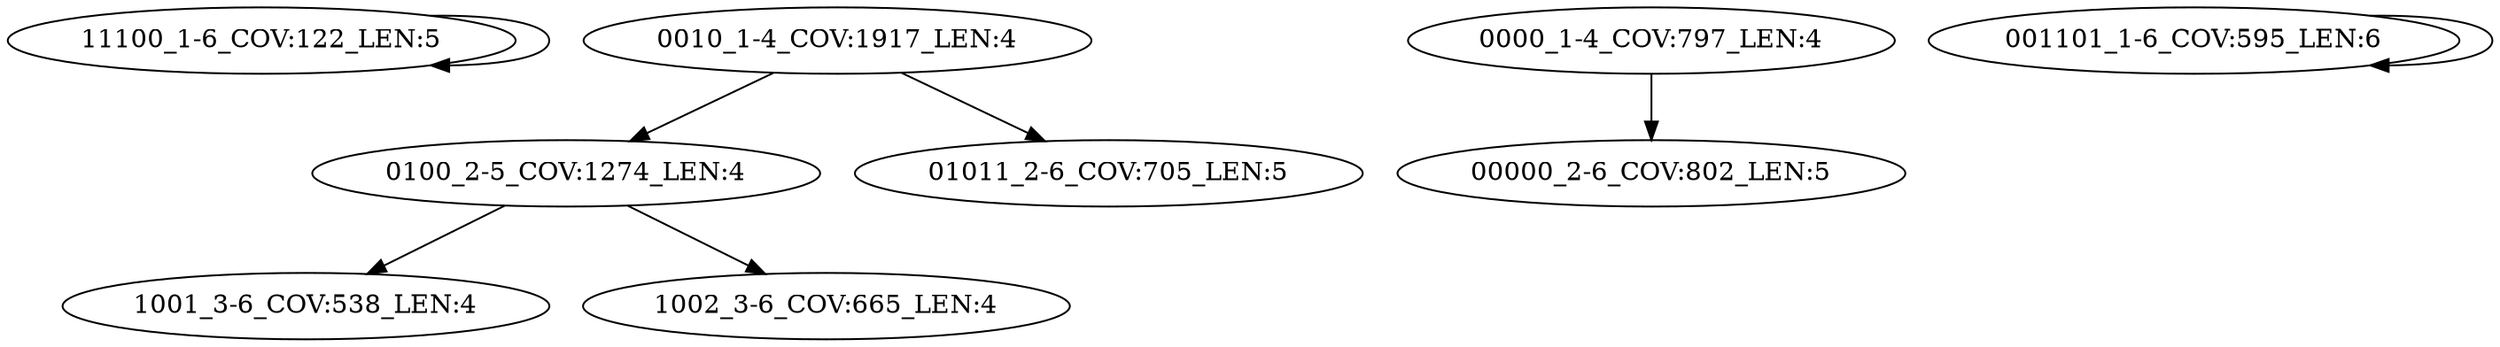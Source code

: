 digraph G {
    "11100_1-6_COV:122_LEN:5" -> "11100_1-6_COV:122_LEN:5";
    "0100_2-5_COV:1274_LEN:4" -> "1001_3-6_COV:538_LEN:4";
    "0100_2-5_COV:1274_LEN:4" -> "1002_3-6_COV:665_LEN:4";
    "0000_1-4_COV:797_LEN:4" -> "00000_2-6_COV:802_LEN:5";
    "001101_1-6_COV:595_LEN:6" -> "001101_1-6_COV:595_LEN:6";
    "0010_1-4_COV:1917_LEN:4" -> "0100_2-5_COV:1274_LEN:4";
    "0010_1-4_COV:1917_LEN:4" -> "01011_2-6_COV:705_LEN:5";
}

